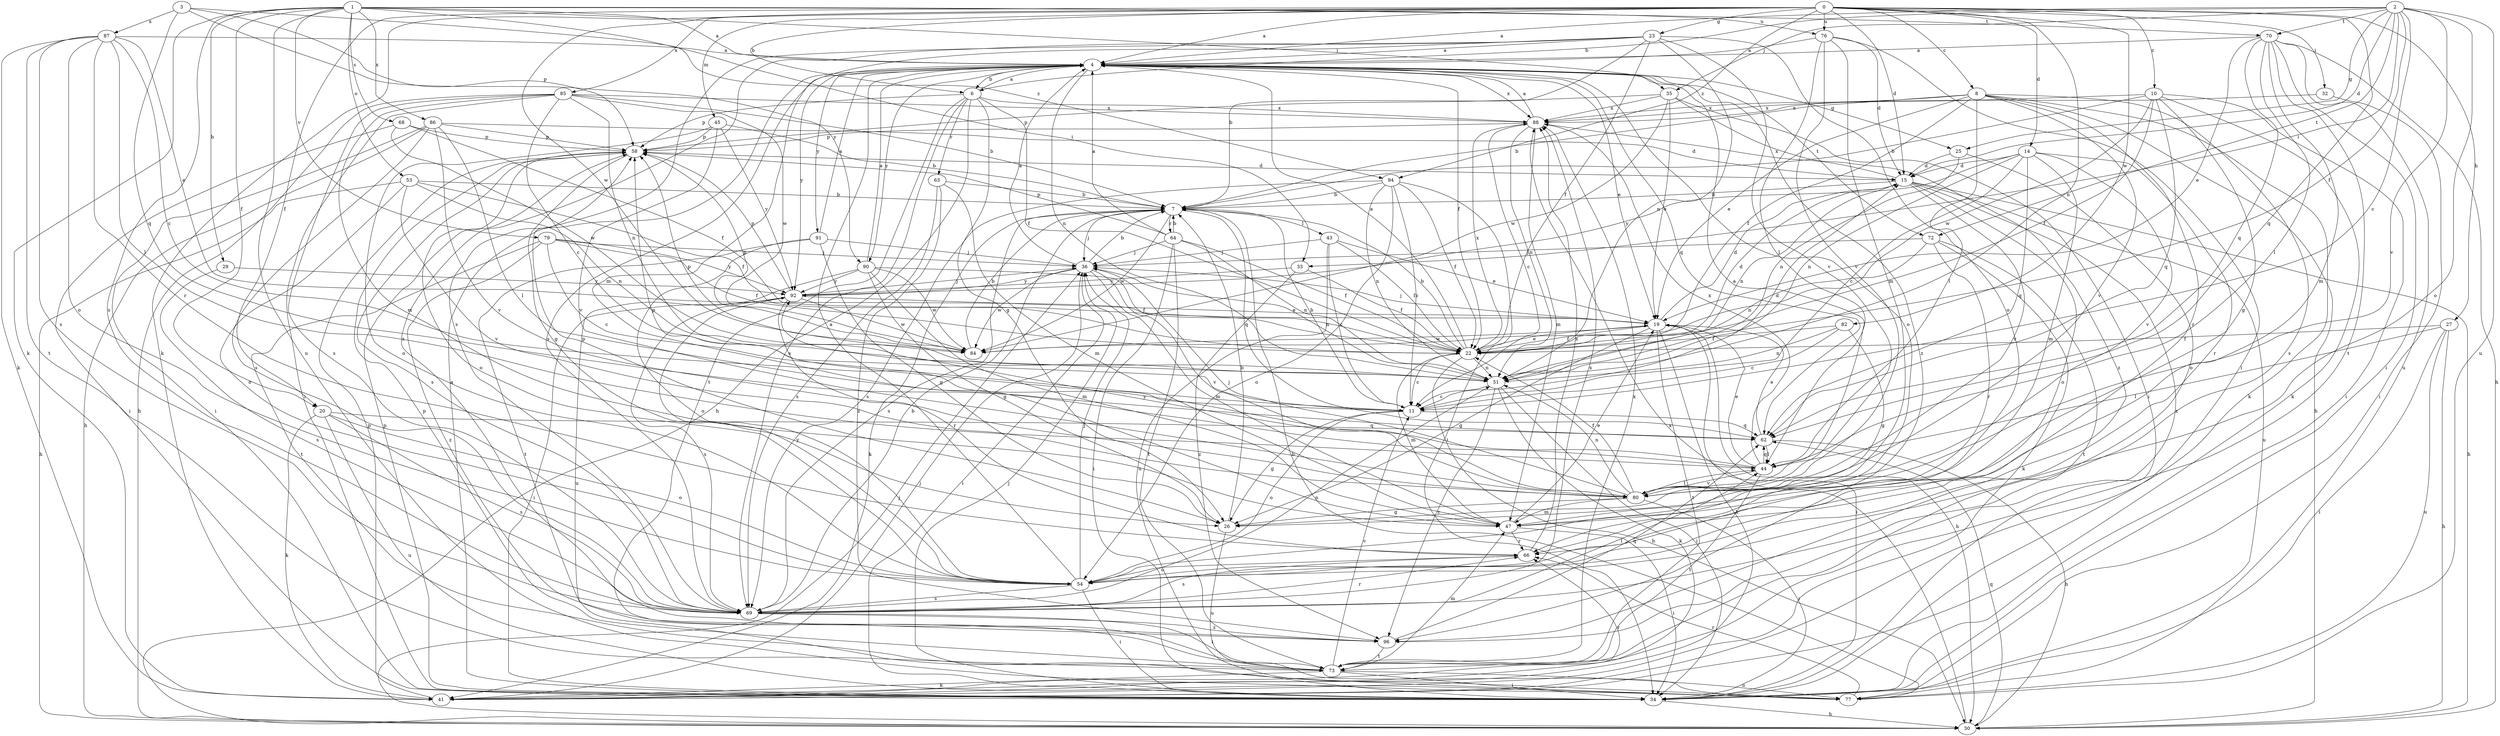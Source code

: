 strict digraph  {
0;
1;
2;
3;
4;
6;
7;
8;
10;
11;
14;
15;
19;
20;
22;
23;
25;
26;
27;
29;
30;
32;
33;
34;
35;
36;
41;
43;
44;
45;
47;
51;
53;
54;
58;
62;
63;
64;
66;
68;
69;
70;
72;
73;
76;
77;
79;
80;
82;
84;
85;
86;
87;
88;
90;
91;
92;
94;
96;
0 -> 4  [label=a];
0 -> 6  [label=b];
0 -> 8  [label=c];
0 -> 10  [label=c];
0 -> 14  [label=d];
0 -> 15  [label=d];
0 -> 20  [label=f];
0 -> 23  [label=g];
0 -> 27  [label=h];
0 -> 32  [label=i];
0 -> 41  [label=k];
0 -> 45  [label=m];
0 -> 51  [label=n];
0 -> 62  [label=q];
0 -> 76  [label=u];
0 -> 82  [label=w];
0 -> 84  [label=w];
0 -> 85  [label=x];
0 -> 94  [label=z];
1 -> 4  [label=a];
1 -> 20  [label=f];
1 -> 29  [label=h];
1 -> 33  [label=i];
1 -> 35  [label=j];
1 -> 41  [label=k];
1 -> 53  [label=o];
1 -> 68  [label=s];
1 -> 69  [label=s];
1 -> 70  [label=t];
1 -> 76  [label=u];
1 -> 77  [label=u];
1 -> 79  [label=v];
1 -> 86  [label=x];
2 -> 4  [label=a];
2 -> 6  [label=b];
2 -> 11  [label=c];
2 -> 15  [label=d];
2 -> 22  [label=f];
2 -> 25  [label=g];
2 -> 33  [label=i];
2 -> 35  [label=j];
2 -> 54  [label=o];
2 -> 70  [label=t];
2 -> 72  [label=t];
2 -> 77  [label=u];
2 -> 80  [label=v];
3 -> 58  [label=p];
3 -> 62  [label=q];
3 -> 87  [label=x];
3 -> 90  [label=y];
3 -> 94  [label=z];
4 -> 6  [label=b];
4 -> 19  [label=e];
4 -> 22  [label=f];
4 -> 25  [label=g];
4 -> 51  [label=n];
4 -> 54  [label=o];
4 -> 62  [label=q];
4 -> 69  [label=s];
4 -> 72  [label=t];
4 -> 88  [label=x];
4 -> 90  [label=y];
4 -> 91  [label=y];
4 -> 92  [label=y];
4 -> 96  [label=z];
6 -> 4  [label=a];
6 -> 22  [label=f];
6 -> 26  [label=g];
6 -> 30  [label=h];
6 -> 58  [label=p];
6 -> 63  [label=r];
6 -> 69  [label=s];
6 -> 73  [label=t];
6 -> 88  [label=x];
7 -> 36  [label=j];
7 -> 41  [label=k];
7 -> 43  [label=l];
7 -> 62  [label=q];
7 -> 64  [label=r];
7 -> 69  [label=s];
7 -> 84  [label=w];
8 -> 7  [label=b];
8 -> 19  [label=e];
8 -> 22  [label=f];
8 -> 30  [label=h];
8 -> 41  [label=k];
8 -> 44  [label=l];
8 -> 66  [label=r];
8 -> 69  [label=s];
8 -> 80  [label=v];
8 -> 88  [label=x];
10 -> 7  [label=b];
10 -> 22  [label=f];
10 -> 26  [label=g];
10 -> 34  [label=i];
10 -> 41  [label=k];
10 -> 62  [label=q];
10 -> 84  [label=w];
10 -> 88  [label=x];
11 -> 7  [label=b];
11 -> 15  [label=d];
11 -> 26  [label=g];
11 -> 54  [label=o];
11 -> 62  [label=q];
14 -> 11  [label=c];
14 -> 15  [label=d];
14 -> 47  [label=m];
14 -> 51  [label=n];
14 -> 62  [label=q];
14 -> 66  [label=r];
14 -> 80  [label=v];
14 -> 92  [label=y];
15 -> 7  [label=b];
15 -> 30  [label=h];
15 -> 51  [label=n];
15 -> 54  [label=o];
15 -> 77  [label=u];
15 -> 80  [label=v];
15 -> 88  [label=x];
15 -> 96  [label=z];
19 -> 15  [label=d];
19 -> 22  [label=f];
19 -> 26  [label=g];
19 -> 30  [label=h];
19 -> 34  [label=i];
19 -> 36  [label=j];
19 -> 41  [label=k];
19 -> 73  [label=t];
19 -> 84  [label=w];
20 -> 41  [label=k];
20 -> 54  [label=o];
20 -> 62  [label=q];
20 -> 69  [label=s];
20 -> 77  [label=u];
22 -> 4  [label=a];
22 -> 7  [label=b];
22 -> 11  [label=c];
22 -> 15  [label=d];
22 -> 19  [label=e];
22 -> 30  [label=h];
22 -> 47  [label=m];
22 -> 51  [label=n];
22 -> 88  [label=x];
23 -> 4  [label=a];
23 -> 7  [label=b];
23 -> 22  [label=f];
23 -> 47  [label=m];
23 -> 51  [label=n];
23 -> 54  [label=o];
23 -> 69  [label=s];
23 -> 80  [label=v];
23 -> 96  [label=z];
25 -> 15  [label=d];
25 -> 51  [label=n];
25 -> 54  [label=o];
26 -> 7  [label=b];
26 -> 58  [label=p];
26 -> 77  [label=u];
27 -> 22  [label=f];
27 -> 30  [label=h];
27 -> 34  [label=i];
27 -> 44  [label=l];
27 -> 77  [label=u];
29 -> 69  [label=s];
29 -> 92  [label=y];
30 -> 36  [label=j];
30 -> 62  [label=q];
30 -> 88  [label=x];
32 -> 34  [label=i];
32 -> 88  [label=x];
33 -> 22  [label=f];
33 -> 92  [label=y];
33 -> 96  [label=z];
34 -> 4  [label=a];
34 -> 30  [label=h];
34 -> 36  [label=j];
34 -> 58  [label=p];
35 -> 19  [label=e];
35 -> 34  [label=i];
35 -> 58  [label=p];
35 -> 84  [label=w];
35 -> 88  [label=x];
35 -> 96  [label=z];
36 -> 4  [label=a];
36 -> 7  [label=b];
36 -> 34  [label=i];
36 -> 47  [label=m];
36 -> 51  [label=n];
36 -> 80  [label=v];
36 -> 84  [label=w];
36 -> 92  [label=y];
41 -> 36  [label=j];
41 -> 58  [label=p];
41 -> 66  [label=r];
43 -> 11  [label=c];
43 -> 19  [label=e];
43 -> 22  [label=f];
43 -> 36  [label=j];
43 -> 77  [label=u];
44 -> 19  [label=e];
44 -> 58  [label=p];
44 -> 62  [label=q];
44 -> 73  [label=t];
44 -> 80  [label=v];
44 -> 88  [label=x];
45 -> 7  [label=b];
45 -> 54  [label=o];
45 -> 58  [label=p];
45 -> 80  [label=v];
45 -> 92  [label=y];
47 -> 19  [label=e];
47 -> 34  [label=i];
47 -> 66  [label=r];
51 -> 11  [label=c];
51 -> 34  [label=i];
51 -> 41  [label=k];
51 -> 58  [label=p];
51 -> 96  [label=z];
53 -> 7  [label=b];
53 -> 22  [label=f];
53 -> 30  [label=h];
53 -> 51  [label=n];
53 -> 54  [label=o];
53 -> 80  [label=v];
54 -> 4  [label=a];
54 -> 34  [label=i];
54 -> 36  [label=j];
54 -> 69  [label=s];
54 -> 92  [label=y];
58 -> 15  [label=d];
58 -> 26  [label=g];
58 -> 54  [label=o];
58 -> 69  [label=s];
62 -> 19  [label=e];
62 -> 30  [label=h];
62 -> 44  [label=l];
63 -> 7  [label=b];
63 -> 47  [label=m];
63 -> 69  [label=s];
63 -> 96  [label=z];
64 -> 4  [label=a];
64 -> 7  [label=b];
64 -> 22  [label=f];
64 -> 34  [label=i];
64 -> 36  [label=j];
64 -> 51  [label=n];
64 -> 58  [label=p];
64 -> 73  [label=t];
66 -> 54  [label=o];
66 -> 69  [label=s];
66 -> 88  [label=x];
68 -> 22  [label=f];
68 -> 34  [label=i];
68 -> 58  [label=p];
68 -> 84  [label=w];
69 -> 7  [label=b];
69 -> 44  [label=l];
69 -> 51  [label=n];
69 -> 66  [label=r];
69 -> 73  [label=t];
69 -> 88  [label=x];
69 -> 96  [label=z];
70 -> 4  [label=a];
70 -> 19  [label=e];
70 -> 30  [label=h];
70 -> 34  [label=i];
70 -> 44  [label=l];
70 -> 47  [label=m];
70 -> 62  [label=q];
70 -> 73  [label=t];
70 -> 77  [label=u];
72 -> 36  [label=j];
72 -> 41  [label=k];
72 -> 51  [label=n];
72 -> 66  [label=r];
72 -> 73  [label=t];
73 -> 11  [label=c];
73 -> 34  [label=i];
73 -> 41  [label=k];
73 -> 47  [label=m];
73 -> 58  [label=p];
73 -> 77  [label=u];
73 -> 88  [label=x];
76 -> 4  [label=a];
76 -> 15  [label=d];
76 -> 34  [label=i];
76 -> 44  [label=l];
76 -> 47  [label=m];
76 -> 80  [label=v];
77 -> 7  [label=b];
77 -> 66  [label=r];
79 -> 11  [label=c];
79 -> 22  [label=f];
79 -> 36  [label=j];
79 -> 73  [label=t];
79 -> 92  [label=y];
79 -> 96  [label=z];
80 -> 4  [label=a];
80 -> 22  [label=f];
80 -> 26  [label=g];
80 -> 34  [label=i];
80 -> 36  [label=j];
80 -> 44  [label=l];
80 -> 47  [label=m];
80 -> 51  [label=n];
80 -> 92  [label=y];
82 -> 11  [label=c];
82 -> 22  [label=f];
82 -> 26  [label=g];
82 -> 51  [label=n];
84 -> 7  [label=b];
84 -> 58  [label=p];
85 -> 7  [label=b];
85 -> 11  [label=c];
85 -> 30  [label=h];
85 -> 34  [label=i];
85 -> 47  [label=m];
85 -> 51  [label=n];
85 -> 69  [label=s];
85 -> 84  [label=w];
85 -> 88  [label=x];
86 -> 15  [label=d];
86 -> 30  [label=h];
86 -> 34  [label=i];
86 -> 44  [label=l];
86 -> 58  [label=p];
86 -> 69  [label=s];
86 -> 80  [label=v];
87 -> 4  [label=a];
87 -> 11  [label=c];
87 -> 19  [label=e];
87 -> 41  [label=k];
87 -> 44  [label=l];
87 -> 54  [label=o];
87 -> 66  [label=r];
87 -> 69  [label=s];
87 -> 73  [label=t];
88 -> 4  [label=a];
88 -> 11  [label=c];
88 -> 47  [label=m];
88 -> 51  [label=n];
88 -> 58  [label=p];
90 -> 4  [label=a];
90 -> 22  [label=f];
90 -> 26  [label=g];
90 -> 47  [label=m];
90 -> 77  [label=u];
90 -> 84  [label=w];
90 -> 92  [label=y];
91 -> 4  [label=a];
91 -> 26  [label=g];
91 -> 36  [label=j];
91 -> 54  [label=o];
91 -> 73  [label=t];
92 -> 19  [label=e];
92 -> 34  [label=i];
92 -> 36  [label=j];
92 -> 58  [label=p];
92 -> 66  [label=r];
92 -> 69  [label=s];
92 -> 84  [label=w];
94 -> 7  [label=b];
94 -> 11  [label=c];
94 -> 22  [label=f];
94 -> 34  [label=i];
94 -> 51  [label=n];
94 -> 54  [label=o];
94 -> 69  [label=s];
96 -> 62  [label=q];
96 -> 73  [label=t];
}
